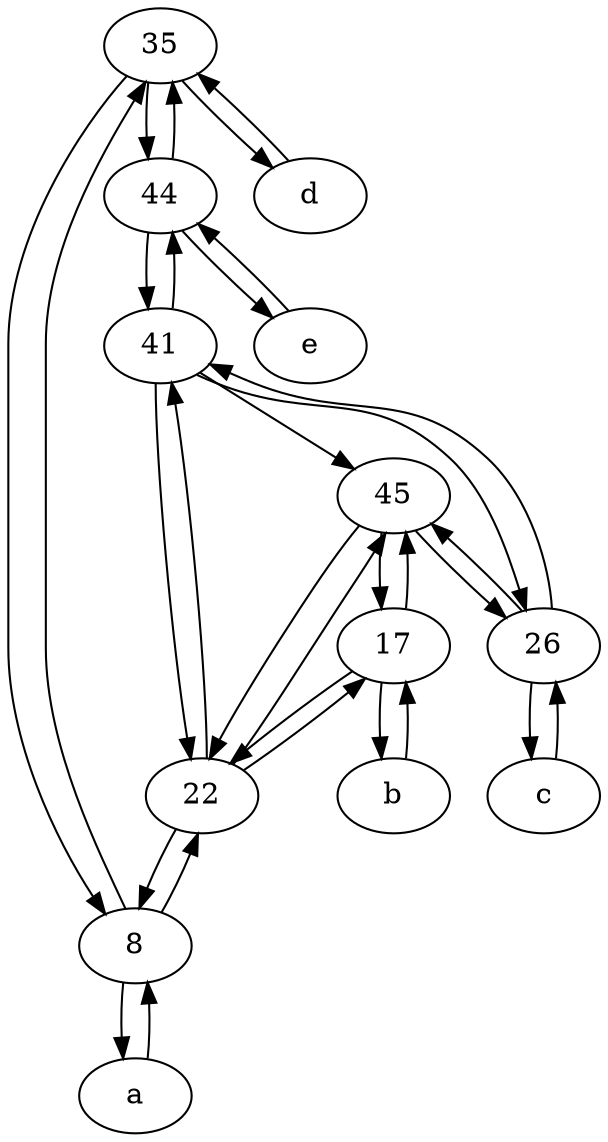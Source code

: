 digraph  {
	35;
	41;
	45;
	e [pos="30,50!"];
	a [pos="40,10!"];
	17;
	22;
	44;
	8;
	c [pos="20,10!"];
	26;
	b [pos="50,20!"];
	d [pos="20,30!"];
	8 -> a;
	41 -> 26;
	44 -> 35;
	41 -> 44;
	44 -> e;
	22 -> 8;
	22 -> 17;
	26 -> 41;
	8 -> 35;
	35 -> 8;
	a -> 8;
	45 -> 26;
	17 -> 22;
	26 -> 45;
	22 -> 45;
	35 -> d;
	c -> 26;
	45 -> 22;
	35 -> 44;
	22 -> 41;
	45 -> 17;
	17 -> b;
	e -> 44;
	44 -> 41;
	d -> 35;
	8 -> 22;
	b -> 17;
	17 -> 45;
	26 -> c;
	41 -> 22;
	41 -> 45;

	}